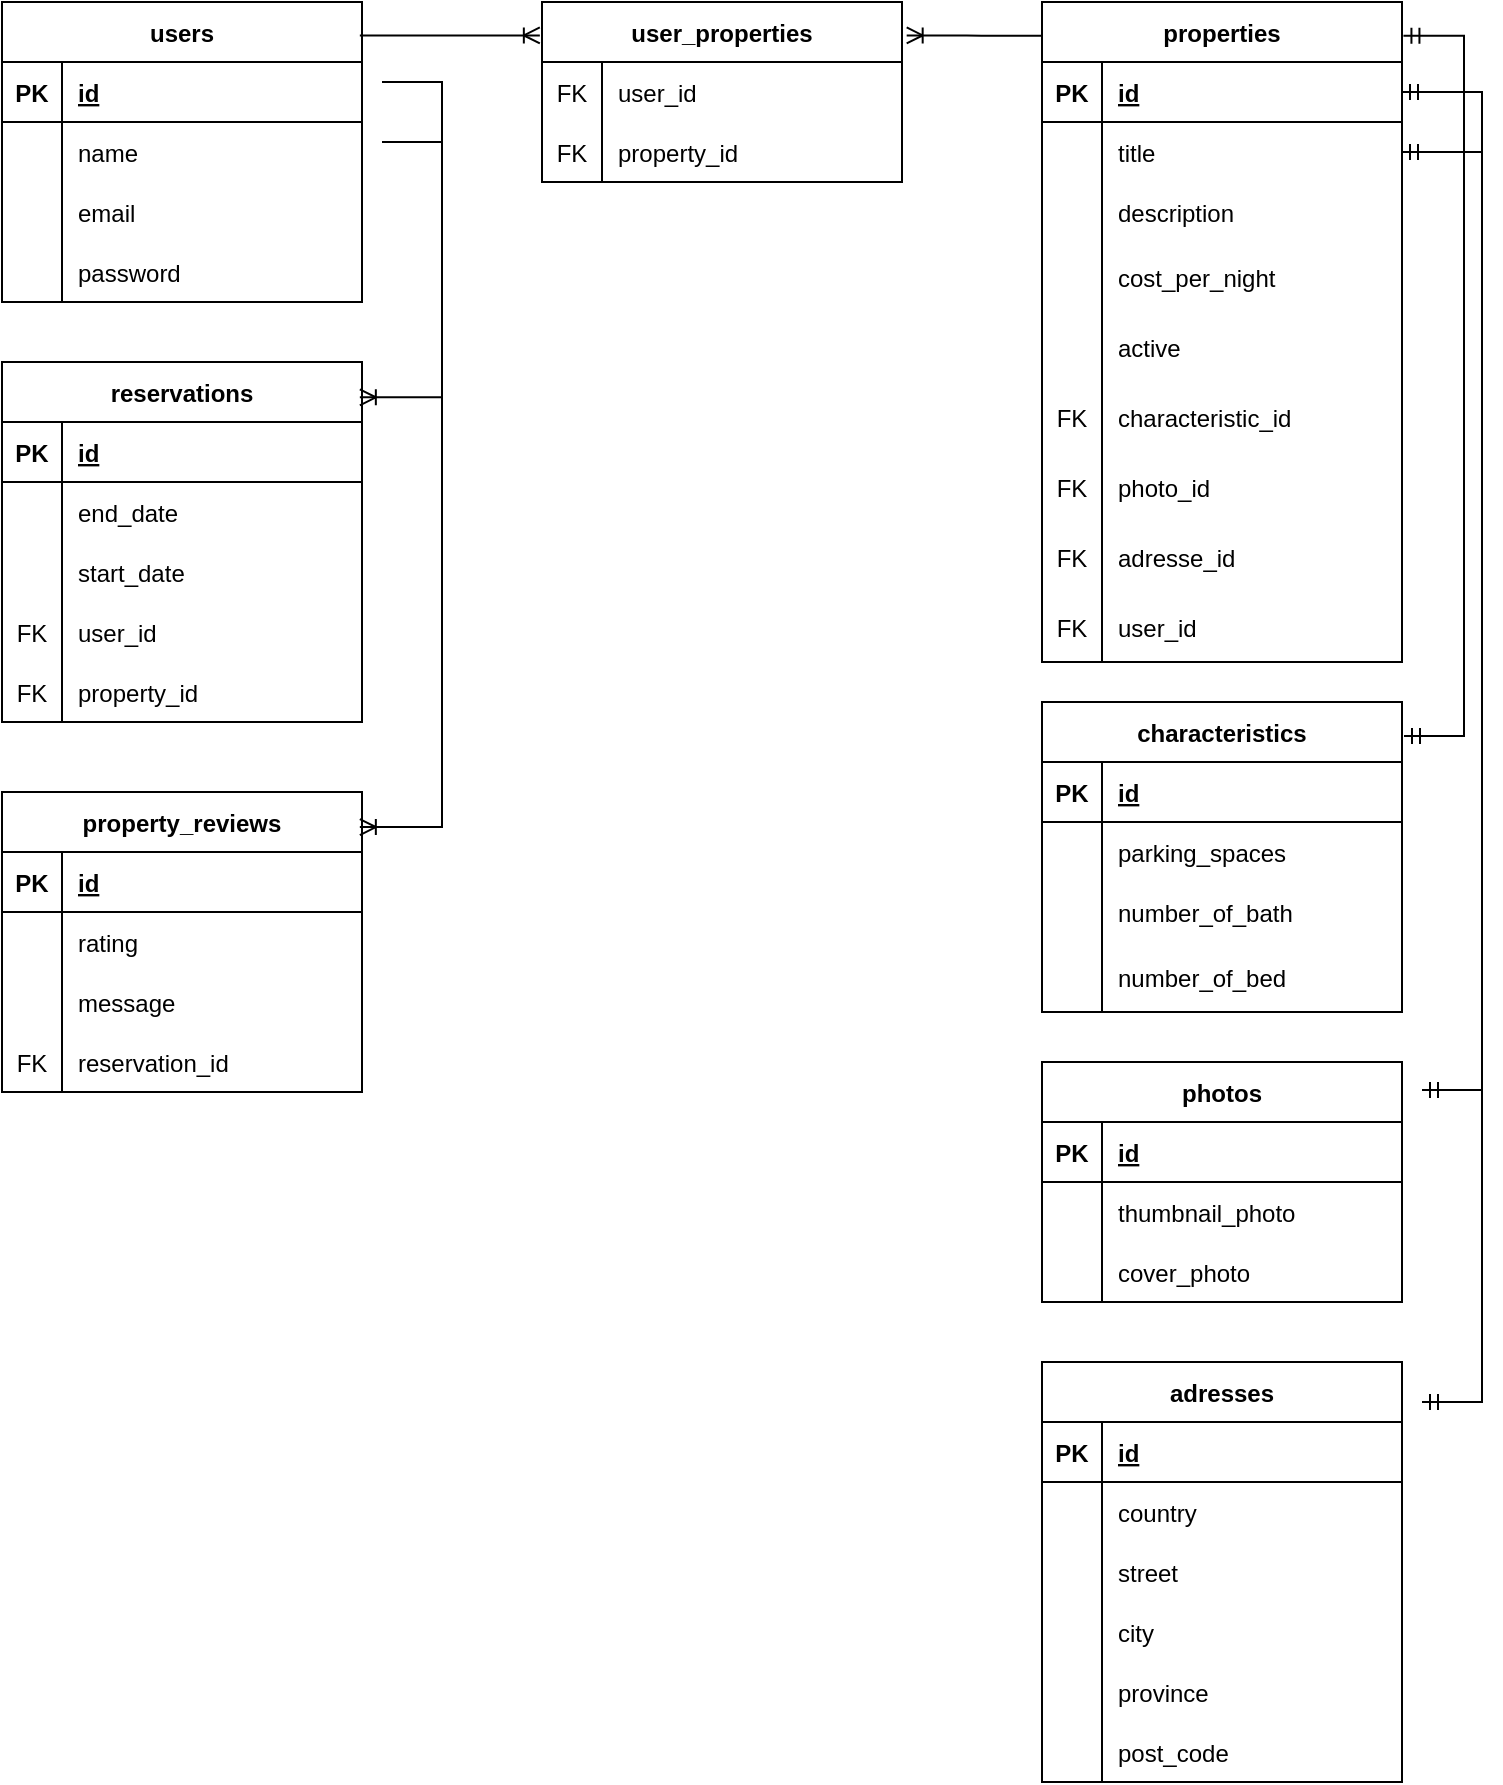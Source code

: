<mxfile version="20.8.5" type="github"><diagram id="4ABQJ-CFxJzCdlOVloLK" name="Page-1"><mxGraphModel dx="1035" dy="592" grid="1" gridSize="10" guides="1" tooltips="1" connect="1" arrows="1" fold="1" page="1" pageScale="1" pageWidth="827" pageHeight="1169" math="0" shadow="0"><root><mxCell id="0"/><mxCell id="1" parent="0"/><mxCell id="oXt24J-OMLeFuwItYPo5-18" value="users" style="shape=table;startSize=30;container=1;collapsible=1;childLayout=tableLayout;fixedRows=1;rowLines=0;fontStyle=1;align=center;resizeLast=1;" parent="1" vertex="1"><mxGeometry x="40" y="40" width="180" height="150" as="geometry"/></mxCell><mxCell id="oXt24J-OMLeFuwItYPo5-19" value="" style="shape=tableRow;horizontal=0;startSize=0;swimlaneHead=0;swimlaneBody=0;fillColor=none;collapsible=0;dropTarget=0;points=[[0,0.5],[1,0.5]];portConstraint=eastwest;top=0;left=0;right=0;bottom=1;" parent="oXt24J-OMLeFuwItYPo5-18" vertex="1"><mxGeometry y="30" width="180" height="30" as="geometry"/></mxCell><mxCell id="oXt24J-OMLeFuwItYPo5-20" value="PK" style="shape=partialRectangle;connectable=0;fillColor=none;top=0;left=0;bottom=0;right=0;fontStyle=1;overflow=hidden;" parent="oXt24J-OMLeFuwItYPo5-19" vertex="1"><mxGeometry width="30" height="30" as="geometry"><mxRectangle width="30" height="30" as="alternateBounds"/></mxGeometry></mxCell><mxCell id="oXt24J-OMLeFuwItYPo5-21" value="id" style="shape=partialRectangle;connectable=0;fillColor=none;top=0;left=0;bottom=0;right=0;align=left;spacingLeft=6;fontStyle=5;overflow=hidden;" parent="oXt24J-OMLeFuwItYPo5-19" vertex="1"><mxGeometry x="30" width="150" height="30" as="geometry"><mxRectangle width="150" height="30" as="alternateBounds"/></mxGeometry></mxCell><mxCell id="oXt24J-OMLeFuwItYPo5-22" value="" style="shape=tableRow;horizontal=0;startSize=0;swimlaneHead=0;swimlaneBody=0;fillColor=none;collapsible=0;dropTarget=0;points=[[0,0.5],[1,0.5]];portConstraint=eastwest;top=0;left=0;right=0;bottom=0;" parent="oXt24J-OMLeFuwItYPo5-18" vertex="1"><mxGeometry y="60" width="180" height="30" as="geometry"/></mxCell><mxCell id="oXt24J-OMLeFuwItYPo5-23" value="" style="shape=partialRectangle;connectable=0;fillColor=none;top=0;left=0;bottom=0;right=0;editable=1;overflow=hidden;" parent="oXt24J-OMLeFuwItYPo5-22" vertex="1"><mxGeometry width="30" height="30" as="geometry"><mxRectangle width="30" height="30" as="alternateBounds"/></mxGeometry></mxCell><mxCell id="oXt24J-OMLeFuwItYPo5-24" value="name" style="shape=partialRectangle;connectable=0;fillColor=none;top=0;left=0;bottom=0;right=0;align=left;spacingLeft=6;overflow=hidden;" parent="oXt24J-OMLeFuwItYPo5-22" vertex="1"><mxGeometry x="30" width="150" height="30" as="geometry"><mxRectangle width="150" height="30" as="alternateBounds"/></mxGeometry></mxCell><mxCell id="oXt24J-OMLeFuwItYPo5-25" value="" style="shape=tableRow;horizontal=0;startSize=0;swimlaneHead=0;swimlaneBody=0;fillColor=none;collapsible=0;dropTarget=0;points=[[0,0.5],[1,0.5]];portConstraint=eastwest;top=0;left=0;right=0;bottom=0;" parent="oXt24J-OMLeFuwItYPo5-18" vertex="1"><mxGeometry y="90" width="180" height="30" as="geometry"/></mxCell><mxCell id="oXt24J-OMLeFuwItYPo5-26" value="" style="shape=partialRectangle;connectable=0;fillColor=none;top=0;left=0;bottom=0;right=0;editable=1;overflow=hidden;" parent="oXt24J-OMLeFuwItYPo5-25" vertex="1"><mxGeometry width="30" height="30" as="geometry"><mxRectangle width="30" height="30" as="alternateBounds"/></mxGeometry></mxCell><mxCell id="oXt24J-OMLeFuwItYPo5-27" value="email" style="shape=partialRectangle;connectable=0;fillColor=none;top=0;left=0;bottom=0;right=0;align=left;spacingLeft=6;overflow=hidden;" parent="oXt24J-OMLeFuwItYPo5-25" vertex="1"><mxGeometry x="30" width="150" height="30" as="geometry"><mxRectangle width="150" height="30" as="alternateBounds"/></mxGeometry></mxCell><mxCell id="oXt24J-OMLeFuwItYPo5-28" value="" style="shape=tableRow;horizontal=0;startSize=0;swimlaneHead=0;swimlaneBody=0;fillColor=none;collapsible=0;dropTarget=0;points=[[0,0.5],[1,0.5]];portConstraint=eastwest;top=0;left=0;right=0;bottom=0;" parent="oXt24J-OMLeFuwItYPo5-18" vertex="1"><mxGeometry y="120" width="180" height="30" as="geometry"/></mxCell><mxCell id="oXt24J-OMLeFuwItYPo5-29" value="" style="shape=partialRectangle;connectable=0;fillColor=none;top=0;left=0;bottom=0;right=0;editable=1;overflow=hidden;" parent="oXt24J-OMLeFuwItYPo5-28" vertex="1"><mxGeometry width="30" height="30" as="geometry"><mxRectangle width="30" height="30" as="alternateBounds"/></mxGeometry></mxCell><mxCell id="oXt24J-OMLeFuwItYPo5-30" value="password" style="shape=partialRectangle;connectable=0;fillColor=none;top=0;left=0;bottom=0;right=0;align=left;spacingLeft=6;overflow=hidden;" parent="oXt24J-OMLeFuwItYPo5-28" vertex="1"><mxGeometry x="30" width="150" height="30" as="geometry"><mxRectangle width="150" height="30" as="alternateBounds"/></mxGeometry></mxCell><mxCell id="oXt24J-OMLeFuwItYPo5-44" value="properties" style="shape=table;startSize=30;container=1;collapsible=1;childLayout=tableLayout;fixedRows=1;rowLines=0;fontStyle=1;align=center;resizeLast=1;" parent="1" vertex="1"><mxGeometry x="560" y="40" width="180" height="330" as="geometry"><mxRectangle x="40" y="215" width="100" height="30" as="alternateBounds"/></mxGeometry></mxCell><mxCell id="oXt24J-OMLeFuwItYPo5-45" value="" style="shape=tableRow;horizontal=0;startSize=0;swimlaneHead=0;swimlaneBody=0;fillColor=none;collapsible=0;dropTarget=0;points=[[0,0.5],[1,0.5]];portConstraint=eastwest;top=0;left=0;right=0;bottom=1;" parent="oXt24J-OMLeFuwItYPo5-44" vertex="1"><mxGeometry y="30" width="180" height="30" as="geometry"/></mxCell><mxCell id="oXt24J-OMLeFuwItYPo5-46" value="PK" style="shape=partialRectangle;connectable=0;fillColor=none;top=0;left=0;bottom=0;right=0;fontStyle=1;overflow=hidden;" parent="oXt24J-OMLeFuwItYPo5-45" vertex="1"><mxGeometry width="30" height="30" as="geometry"><mxRectangle width="30" height="30" as="alternateBounds"/></mxGeometry></mxCell><mxCell id="oXt24J-OMLeFuwItYPo5-47" value="id" style="shape=partialRectangle;connectable=0;fillColor=none;top=0;left=0;bottom=0;right=0;align=left;spacingLeft=6;fontStyle=5;overflow=hidden;" parent="oXt24J-OMLeFuwItYPo5-45" vertex="1"><mxGeometry x="30" width="150" height="30" as="geometry"><mxRectangle width="150" height="30" as="alternateBounds"/></mxGeometry></mxCell><mxCell id="oXt24J-OMLeFuwItYPo5-48" value="" style="shape=tableRow;horizontal=0;startSize=0;swimlaneHead=0;swimlaneBody=0;fillColor=none;collapsible=0;dropTarget=0;points=[[0,0.5],[1,0.5]];portConstraint=eastwest;top=0;left=0;right=0;bottom=0;" parent="oXt24J-OMLeFuwItYPo5-44" vertex="1"><mxGeometry y="60" width="180" height="30" as="geometry"/></mxCell><mxCell id="oXt24J-OMLeFuwItYPo5-49" value="" style="shape=partialRectangle;connectable=0;fillColor=none;top=0;left=0;bottom=0;right=0;editable=1;overflow=hidden;" parent="oXt24J-OMLeFuwItYPo5-48" vertex="1"><mxGeometry width="30" height="30" as="geometry"><mxRectangle width="30" height="30" as="alternateBounds"/></mxGeometry></mxCell><mxCell id="oXt24J-OMLeFuwItYPo5-50" value="title" style="shape=partialRectangle;connectable=0;fillColor=none;top=0;left=0;bottom=0;right=0;align=left;spacingLeft=6;overflow=hidden;" parent="oXt24J-OMLeFuwItYPo5-48" vertex="1"><mxGeometry x="30" width="150" height="30" as="geometry"><mxRectangle width="150" height="30" as="alternateBounds"/></mxGeometry></mxCell><mxCell id="oXt24J-OMLeFuwItYPo5-51" value="" style="shape=tableRow;horizontal=0;startSize=0;swimlaneHead=0;swimlaneBody=0;fillColor=none;collapsible=0;dropTarget=0;points=[[0,0.5],[1,0.5]];portConstraint=eastwest;top=0;left=0;right=0;bottom=0;" parent="oXt24J-OMLeFuwItYPo5-44" vertex="1"><mxGeometry y="90" width="180" height="30" as="geometry"/></mxCell><mxCell id="oXt24J-OMLeFuwItYPo5-52" value="" style="shape=partialRectangle;connectable=0;fillColor=none;top=0;left=0;bottom=0;right=0;editable=1;overflow=hidden;" parent="oXt24J-OMLeFuwItYPo5-51" vertex="1"><mxGeometry width="30" height="30" as="geometry"><mxRectangle width="30" height="30" as="alternateBounds"/></mxGeometry></mxCell><mxCell id="oXt24J-OMLeFuwItYPo5-53" value="description" style="shape=partialRectangle;connectable=0;fillColor=none;top=0;left=0;bottom=0;right=0;align=left;spacingLeft=6;overflow=hidden;" parent="oXt24J-OMLeFuwItYPo5-51" vertex="1"><mxGeometry x="30" width="150" height="30" as="geometry"><mxRectangle width="150" height="30" as="alternateBounds"/></mxGeometry></mxCell><mxCell id="oXt24J-OMLeFuwItYPo5-54" value="" style="shape=tableRow;horizontal=0;startSize=0;swimlaneHead=0;swimlaneBody=0;fillColor=none;collapsible=0;dropTarget=0;points=[[0,0.5],[1,0.5]];portConstraint=eastwest;top=0;left=0;right=0;bottom=0;" parent="oXt24J-OMLeFuwItYPo5-44" vertex="1"><mxGeometry y="120" width="180" height="35" as="geometry"/></mxCell><mxCell id="oXt24J-OMLeFuwItYPo5-55" value="" style="shape=partialRectangle;connectable=0;fillColor=none;top=0;left=0;bottom=0;right=0;editable=1;overflow=hidden;" parent="oXt24J-OMLeFuwItYPo5-54" vertex="1"><mxGeometry width="30" height="35" as="geometry"><mxRectangle width="30" height="35" as="alternateBounds"/></mxGeometry></mxCell><mxCell id="oXt24J-OMLeFuwItYPo5-56" value="cost_per_night" style="shape=partialRectangle;connectable=0;fillColor=none;top=0;left=0;bottom=0;right=0;align=left;spacingLeft=6;overflow=hidden;" parent="oXt24J-OMLeFuwItYPo5-54" vertex="1"><mxGeometry x="30" width="150" height="35" as="geometry"><mxRectangle width="150" height="35" as="alternateBounds"/></mxGeometry></mxCell><mxCell id="oXt24J-OMLeFuwItYPo5-182" style="shape=tableRow;horizontal=0;startSize=0;swimlaneHead=0;swimlaneBody=0;fillColor=none;collapsible=0;dropTarget=0;points=[[0,0.5],[1,0.5]];portConstraint=eastwest;top=0;left=0;right=0;bottom=0;" parent="oXt24J-OMLeFuwItYPo5-44" vertex="1"><mxGeometry y="155" width="180" height="35" as="geometry"/></mxCell><mxCell id="oXt24J-OMLeFuwItYPo5-183" style="shape=partialRectangle;connectable=0;fillColor=none;top=0;left=0;bottom=0;right=0;editable=1;overflow=hidden;" parent="oXt24J-OMLeFuwItYPo5-182" vertex="1"><mxGeometry width="30" height="35" as="geometry"><mxRectangle width="30" height="35" as="alternateBounds"/></mxGeometry></mxCell><mxCell id="oXt24J-OMLeFuwItYPo5-184" value="active" style="shape=partialRectangle;connectable=0;fillColor=none;top=0;left=0;bottom=0;right=0;align=left;spacingLeft=6;overflow=hidden;" parent="oXt24J-OMLeFuwItYPo5-182" vertex="1"><mxGeometry x="30" width="150" height="35" as="geometry"><mxRectangle width="150" height="35" as="alternateBounds"/></mxGeometry></mxCell><mxCell id="oXt24J-OMLeFuwItYPo5-179" style="shape=tableRow;horizontal=0;startSize=0;swimlaneHead=0;swimlaneBody=0;fillColor=none;collapsible=0;dropTarget=0;points=[[0,0.5],[1,0.5]];portConstraint=eastwest;top=0;left=0;right=0;bottom=0;" parent="oXt24J-OMLeFuwItYPo5-44" vertex="1"><mxGeometry y="190" width="180" height="35" as="geometry"/></mxCell><mxCell id="oXt24J-OMLeFuwItYPo5-180" value="FK" style="shape=partialRectangle;connectable=0;fillColor=none;top=0;left=0;bottom=0;right=0;editable=1;overflow=hidden;" parent="oXt24J-OMLeFuwItYPo5-179" vertex="1"><mxGeometry width="30" height="35" as="geometry"><mxRectangle width="30" height="35" as="alternateBounds"/></mxGeometry></mxCell><mxCell id="oXt24J-OMLeFuwItYPo5-181" value="characteristic_id" style="shape=partialRectangle;connectable=0;fillColor=none;top=0;left=0;bottom=0;right=0;align=left;spacingLeft=6;overflow=hidden;" parent="oXt24J-OMLeFuwItYPo5-179" vertex="1"><mxGeometry x="30" width="150" height="35" as="geometry"><mxRectangle width="150" height="35" as="alternateBounds"/></mxGeometry></mxCell><mxCell id="oXt24J-OMLeFuwItYPo5-176" style="shape=tableRow;horizontal=0;startSize=0;swimlaneHead=0;swimlaneBody=0;fillColor=none;collapsible=0;dropTarget=0;points=[[0,0.5],[1,0.5]];portConstraint=eastwest;top=0;left=0;right=0;bottom=0;" parent="oXt24J-OMLeFuwItYPo5-44" vertex="1"><mxGeometry y="225" width="180" height="35" as="geometry"/></mxCell><mxCell id="oXt24J-OMLeFuwItYPo5-177" value="FK" style="shape=partialRectangle;connectable=0;fillColor=none;top=0;left=0;bottom=0;right=0;editable=1;overflow=hidden;" parent="oXt24J-OMLeFuwItYPo5-176" vertex="1"><mxGeometry width="30" height="35" as="geometry"><mxRectangle width="30" height="35" as="alternateBounds"/></mxGeometry></mxCell><mxCell id="oXt24J-OMLeFuwItYPo5-178" value="photo_id" style="shape=partialRectangle;connectable=0;fillColor=none;top=0;left=0;bottom=0;right=0;align=left;spacingLeft=6;overflow=hidden;" parent="oXt24J-OMLeFuwItYPo5-176" vertex="1"><mxGeometry x="30" width="150" height="35" as="geometry"><mxRectangle width="150" height="35" as="alternateBounds"/></mxGeometry></mxCell><mxCell id="oXt24J-OMLeFuwItYPo5-173" style="shape=tableRow;horizontal=0;startSize=0;swimlaneHead=0;swimlaneBody=0;fillColor=none;collapsible=0;dropTarget=0;points=[[0,0.5],[1,0.5]];portConstraint=eastwest;top=0;left=0;right=0;bottom=0;" parent="oXt24J-OMLeFuwItYPo5-44" vertex="1"><mxGeometry y="260" width="180" height="35" as="geometry"/></mxCell><mxCell id="oXt24J-OMLeFuwItYPo5-174" value="FK" style="shape=partialRectangle;connectable=0;fillColor=none;top=0;left=0;bottom=0;right=0;editable=1;overflow=hidden;" parent="oXt24J-OMLeFuwItYPo5-173" vertex="1"><mxGeometry width="30" height="35" as="geometry"><mxRectangle width="30" height="35" as="alternateBounds"/></mxGeometry></mxCell><mxCell id="oXt24J-OMLeFuwItYPo5-175" value="adresse_id" style="shape=partialRectangle;connectable=0;fillColor=none;top=0;left=0;bottom=0;right=0;align=left;spacingLeft=6;overflow=hidden;" parent="oXt24J-OMLeFuwItYPo5-173" vertex="1"><mxGeometry x="30" width="150" height="35" as="geometry"><mxRectangle width="150" height="35" as="alternateBounds"/></mxGeometry></mxCell><mxCell id="oXt24J-OMLeFuwItYPo5-170" style="shape=tableRow;horizontal=0;startSize=0;swimlaneHead=0;swimlaneBody=0;fillColor=none;collapsible=0;dropTarget=0;points=[[0,0.5],[1,0.5]];portConstraint=eastwest;top=0;left=0;right=0;bottom=0;" parent="oXt24J-OMLeFuwItYPo5-44" vertex="1"><mxGeometry y="295" width="180" height="35" as="geometry"/></mxCell><mxCell id="oXt24J-OMLeFuwItYPo5-171" value="FK" style="shape=partialRectangle;connectable=0;fillColor=none;top=0;left=0;bottom=0;right=0;editable=1;overflow=hidden;" parent="oXt24J-OMLeFuwItYPo5-170" vertex="1"><mxGeometry width="30" height="35" as="geometry"><mxRectangle width="30" height="35" as="alternateBounds"/></mxGeometry></mxCell><mxCell id="oXt24J-OMLeFuwItYPo5-172" value="user_id" style="shape=partialRectangle;connectable=0;fillColor=none;top=0;left=0;bottom=0;right=0;align=left;spacingLeft=6;overflow=hidden;" parent="oXt24J-OMLeFuwItYPo5-170" vertex="1"><mxGeometry x="30" width="150" height="35" as="geometry"><mxRectangle width="150" height="35" as="alternateBounds"/></mxGeometry></mxCell><mxCell id="oXt24J-OMLeFuwItYPo5-57" value="property_reviews" style="shape=table;startSize=30;container=1;collapsible=1;childLayout=tableLayout;fixedRows=1;rowLines=0;fontStyle=1;align=center;resizeLast=1;" parent="1" vertex="1"><mxGeometry x="40" y="435" width="180" height="150" as="geometry"/></mxCell><mxCell id="oXt24J-OMLeFuwItYPo5-58" value="" style="shape=tableRow;horizontal=0;startSize=0;swimlaneHead=0;swimlaneBody=0;fillColor=none;collapsible=0;dropTarget=0;points=[[0,0.5],[1,0.5]];portConstraint=eastwest;top=0;left=0;right=0;bottom=1;" parent="oXt24J-OMLeFuwItYPo5-57" vertex="1"><mxGeometry y="30" width="180" height="30" as="geometry"/></mxCell><mxCell id="oXt24J-OMLeFuwItYPo5-59" value="PK" style="shape=partialRectangle;connectable=0;fillColor=none;top=0;left=0;bottom=0;right=0;fontStyle=1;overflow=hidden;" parent="oXt24J-OMLeFuwItYPo5-58" vertex="1"><mxGeometry width="30" height="30" as="geometry"><mxRectangle width="30" height="30" as="alternateBounds"/></mxGeometry></mxCell><mxCell id="oXt24J-OMLeFuwItYPo5-60" value="id" style="shape=partialRectangle;connectable=0;fillColor=none;top=0;left=0;bottom=0;right=0;align=left;spacingLeft=6;fontStyle=5;overflow=hidden;" parent="oXt24J-OMLeFuwItYPo5-58" vertex="1"><mxGeometry x="30" width="150" height="30" as="geometry"><mxRectangle width="150" height="30" as="alternateBounds"/></mxGeometry></mxCell><mxCell id="oXt24J-OMLeFuwItYPo5-64" value="" style="shape=tableRow;horizontal=0;startSize=0;swimlaneHead=0;swimlaneBody=0;fillColor=none;collapsible=0;dropTarget=0;points=[[0,0.5],[1,0.5]];portConstraint=eastwest;top=0;left=0;right=0;bottom=0;" parent="oXt24J-OMLeFuwItYPo5-57" vertex="1"><mxGeometry y="60" width="180" height="30" as="geometry"/></mxCell><mxCell id="oXt24J-OMLeFuwItYPo5-65" value="" style="shape=partialRectangle;connectable=0;fillColor=none;top=0;left=0;bottom=0;right=0;editable=1;overflow=hidden;" parent="oXt24J-OMLeFuwItYPo5-64" vertex="1"><mxGeometry width="30" height="30" as="geometry"><mxRectangle width="30" height="30" as="alternateBounds"/></mxGeometry></mxCell><mxCell id="oXt24J-OMLeFuwItYPo5-66" value="rating" style="shape=partialRectangle;connectable=0;fillColor=none;top=0;left=0;bottom=0;right=0;align=left;spacingLeft=6;overflow=hidden;" parent="oXt24J-OMLeFuwItYPo5-64" vertex="1"><mxGeometry x="30" width="150" height="30" as="geometry"><mxRectangle width="150" height="30" as="alternateBounds"/></mxGeometry></mxCell><mxCell id="oXt24J-OMLeFuwItYPo5-61" value="" style="shape=tableRow;horizontal=0;startSize=0;swimlaneHead=0;swimlaneBody=0;fillColor=none;collapsible=0;dropTarget=0;points=[[0,0.5],[1,0.5]];portConstraint=eastwest;top=0;left=0;right=0;bottom=0;" parent="oXt24J-OMLeFuwItYPo5-57" vertex="1"><mxGeometry y="90" width="180" height="30" as="geometry"/></mxCell><mxCell id="oXt24J-OMLeFuwItYPo5-62" value="" style="shape=partialRectangle;connectable=0;fillColor=none;top=0;left=0;bottom=0;right=0;editable=1;overflow=hidden;" parent="oXt24J-OMLeFuwItYPo5-61" vertex="1"><mxGeometry width="30" height="30" as="geometry"><mxRectangle width="30" height="30" as="alternateBounds"/></mxGeometry></mxCell><mxCell id="oXt24J-OMLeFuwItYPo5-63" value="message" style="shape=partialRectangle;connectable=0;fillColor=none;top=0;left=0;bottom=0;right=0;align=left;spacingLeft=6;overflow=hidden;" parent="oXt24J-OMLeFuwItYPo5-61" vertex="1"><mxGeometry x="30" width="150" height="30" as="geometry"><mxRectangle width="150" height="30" as="alternateBounds"/></mxGeometry></mxCell><mxCell id="oXt24J-OMLeFuwItYPo5-167" style="shape=tableRow;horizontal=0;startSize=0;swimlaneHead=0;swimlaneBody=0;fillColor=none;collapsible=0;dropTarget=0;points=[[0,0.5],[1,0.5]];portConstraint=eastwest;top=0;left=0;right=0;bottom=0;" parent="oXt24J-OMLeFuwItYPo5-57" vertex="1"><mxGeometry y="120" width="180" height="30" as="geometry"/></mxCell><mxCell id="oXt24J-OMLeFuwItYPo5-168" value="FK" style="shape=partialRectangle;connectable=0;fillColor=none;top=0;left=0;bottom=0;right=0;editable=1;overflow=hidden;" parent="oXt24J-OMLeFuwItYPo5-167" vertex="1"><mxGeometry width="30" height="30" as="geometry"><mxRectangle width="30" height="30" as="alternateBounds"/></mxGeometry></mxCell><mxCell id="oXt24J-OMLeFuwItYPo5-169" value="reservation_id" style="shape=partialRectangle;connectable=0;fillColor=none;top=0;left=0;bottom=0;right=0;align=left;spacingLeft=6;overflow=hidden;" parent="oXt24J-OMLeFuwItYPo5-167" vertex="1"><mxGeometry x="30" width="150" height="30" as="geometry"><mxRectangle width="150" height="30" as="alternateBounds"/></mxGeometry></mxCell><mxCell id="oXt24J-OMLeFuwItYPo5-70" value="reservations" style="shape=table;startSize=30;container=1;collapsible=1;childLayout=tableLayout;fixedRows=1;rowLines=0;fontStyle=1;align=center;resizeLast=1;" parent="1" vertex="1"><mxGeometry x="40" y="220" width="180" height="180" as="geometry"/></mxCell><mxCell id="oXt24J-OMLeFuwItYPo5-71" value="" style="shape=tableRow;horizontal=0;startSize=0;swimlaneHead=0;swimlaneBody=0;fillColor=none;collapsible=0;dropTarget=0;points=[[0,0.5],[1,0.5]];portConstraint=eastwest;top=0;left=0;right=0;bottom=1;" parent="oXt24J-OMLeFuwItYPo5-70" vertex="1"><mxGeometry y="30" width="180" height="30" as="geometry"/></mxCell><mxCell id="oXt24J-OMLeFuwItYPo5-72" value="PK" style="shape=partialRectangle;connectable=0;fillColor=none;top=0;left=0;bottom=0;right=0;fontStyle=1;overflow=hidden;" parent="oXt24J-OMLeFuwItYPo5-71" vertex="1"><mxGeometry width="30" height="30" as="geometry"><mxRectangle width="30" height="30" as="alternateBounds"/></mxGeometry></mxCell><mxCell id="oXt24J-OMLeFuwItYPo5-73" value="id" style="shape=partialRectangle;connectable=0;fillColor=none;top=0;left=0;bottom=0;right=0;align=left;spacingLeft=6;fontStyle=5;overflow=hidden;" parent="oXt24J-OMLeFuwItYPo5-71" vertex="1"><mxGeometry x="30" width="150" height="30" as="geometry"><mxRectangle width="150" height="30" as="alternateBounds"/></mxGeometry></mxCell><mxCell id="oXt24J-OMLeFuwItYPo5-77" value="" style="shape=tableRow;horizontal=0;startSize=0;swimlaneHead=0;swimlaneBody=0;fillColor=none;collapsible=0;dropTarget=0;points=[[0,0.5],[1,0.5]];portConstraint=eastwest;top=0;left=0;right=0;bottom=0;" parent="oXt24J-OMLeFuwItYPo5-70" vertex="1"><mxGeometry y="60" width="180" height="30" as="geometry"/></mxCell><mxCell id="oXt24J-OMLeFuwItYPo5-78" value="" style="shape=partialRectangle;connectable=0;fillColor=none;top=0;left=0;bottom=0;right=0;editable=1;overflow=hidden;" parent="oXt24J-OMLeFuwItYPo5-77" vertex="1"><mxGeometry width="30" height="30" as="geometry"><mxRectangle width="30" height="30" as="alternateBounds"/></mxGeometry></mxCell><mxCell id="oXt24J-OMLeFuwItYPo5-79" value="end_date" style="shape=partialRectangle;connectable=0;fillColor=none;top=0;left=0;bottom=0;right=0;align=left;spacingLeft=6;overflow=hidden;" parent="oXt24J-OMLeFuwItYPo5-77" vertex="1"><mxGeometry x="30" width="150" height="30" as="geometry"><mxRectangle width="150" height="30" as="alternateBounds"/></mxGeometry></mxCell><mxCell id="oXt24J-OMLeFuwItYPo5-80" value="" style="shape=tableRow;horizontal=0;startSize=0;swimlaneHead=0;swimlaneBody=0;fillColor=none;collapsible=0;dropTarget=0;points=[[0,0.5],[1,0.5]];portConstraint=eastwest;top=0;left=0;right=0;bottom=0;" parent="oXt24J-OMLeFuwItYPo5-70" vertex="1"><mxGeometry y="90" width="180" height="30" as="geometry"/></mxCell><mxCell id="oXt24J-OMLeFuwItYPo5-81" value="" style="shape=partialRectangle;connectable=0;fillColor=none;top=0;left=0;bottom=0;right=0;editable=1;overflow=hidden;" parent="oXt24J-OMLeFuwItYPo5-80" vertex="1"><mxGeometry width="30" height="30" as="geometry"><mxRectangle width="30" height="30" as="alternateBounds"/></mxGeometry></mxCell><mxCell id="oXt24J-OMLeFuwItYPo5-82" value="start_date " style="shape=partialRectangle;connectable=0;fillColor=none;top=0;left=0;bottom=0;right=0;align=left;spacingLeft=6;overflow=hidden;" parent="oXt24J-OMLeFuwItYPo5-80" vertex="1"><mxGeometry x="30" width="150" height="30" as="geometry"><mxRectangle width="150" height="30" as="alternateBounds"/></mxGeometry></mxCell><mxCell id="oXt24J-OMLeFuwItYPo5-74" value="" style="shape=tableRow;horizontal=0;startSize=0;swimlaneHead=0;swimlaneBody=0;fillColor=none;collapsible=0;dropTarget=0;points=[[0,0.5],[1,0.5]];portConstraint=eastwest;top=0;left=0;right=0;bottom=0;" parent="oXt24J-OMLeFuwItYPo5-70" vertex="1"><mxGeometry y="120" width="180" height="30" as="geometry"/></mxCell><mxCell id="oXt24J-OMLeFuwItYPo5-75" value="FK" style="shape=partialRectangle;connectable=0;fillColor=none;top=0;left=0;bottom=0;right=0;editable=1;overflow=hidden;" parent="oXt24J-OMLeFuwItYPo5-74" vertex="1"><mxGeometry width="30" height="30" as="geometry"><mxRectangle width="30" height="30" as="alternateBounds"/></mxGeometry></mxCell><mxCell id="oXt24J-OMLeFuwItYPo5-76" value="user_id" style="shape=partialRectangle;connectable=0;fillColor=none;top=0;left=0;bottom=0;right=0;align=left;spacingLeft=6;overflow=hidden;" parent="oXt24J-OMLeFuwItYPo5-74" vertex="1"><mxGeometry x="30" width="150" height="30" as="geometry"><mxRectangle width="150" height="30" as="alternateBounds"/></mxGeometry></mxCell><mxCell id="oXt24J-OMLeFuwItYPo5-164" style="shape=tableRow;horizontal=0;startSize=0;swimlaneHead=0;swimlaneBody=0;fillColor=none;collapsible=0;dropTarget=0;points=[[0,0.5],[1,0.5]];portConstraint=eastwest;top=0;left=0;right=0;bottom=0;" parent="oXt24J-OMLeFuwItYPo5-70" vertex="1"><mxGeometry y="150" width="180" height="30" as="geometry"/></mxCell><mxCell id="oXt24J-OMLeFuwItYPo5-165" value="FK" style="shape=partialRectangle;connectable=0;fillColor=none;top=0;left=0;bottom=0;right=0;editable=1;overflow=hidden;" parent="oXt24J-OMLeFuwItYPo5-164" vertex="1"><mxGeometry width="30" height="30" as="geometry"><mxRectangle width="30" height="30" as="alternateBounds"/></mxGeometry></mxCell><mxCell id="oXt24J-OMLeFuwItYPo5-166" value="property_id" style="shape=partialRectangle;connectable=0;fillColor=none;top=0;left=0;bottom=0;right=0;align=left;spacingLeft=6;overflow=hidden;" parent="oXt24J-OMLeFuwItYPo5-164" vertex="1"><mxGeometry x="30" width="150" height="30" as="geometry"><mxRectangle width="150" height="30" as="alternateBounds"/></mxGeometry></mxCell><mxCell id="oXt24J-OMLeFuwItYPo5-84" value="" style="shape=tableRow;horizontal=0;startSize=0;swimlaneHead=0;swimlaneBody=0;fillColor=none;collapsible=0;dropTarget=0;points=[[0,0.5],[1,0.5]];portConstraint=eastwest;top=0;left=0;right=0;bottom=0;" parent="1" vertex="1"><mxGeometry x="50" y="430" width="180" height="35" as="geometry"/></mxCell><mxCell id="oXt24J-OMLeFuwItYPo5-92" value="" style="shape=partialRectangle;connectable=0;fillColor=none;top=0;left=0;bottom=0;right=0;editable=1;overflow=hidden;" parent="1" vertex="1"><mxGeometry x="40" y="365" width="30" height="35" as="geometry"><mxRectangle width="30" height="35" as="alternateBounds"/></mxGeometry></mxCell><mxCell id="oXt24J-OMLeFuwItYPo5-107" value="characteristics" style="shape=table;startSize=30;container=1;collapsible=1;childLayout=tableLayout;fixedRows=1;rowLines=0;fontStyle=1;align=center;resizeLast=1;" parent="1" vertex="1"><mxGeometry x="560" y="390" width="180" height="155" as="geometry"><mxRectangle x="40" y="215" width="100" height="30" as="alternateBounds"/></mxGeometry></mxCell><mxCell id="oXt24J-OMLeFuwItYPo5-108" value="" style="shape=tableRow;horizontal=0;startSize=0;swimlaneHead=0;swimlaneBody=0;fillColor=none;collapsible=0;dropTarget=0;points=[[0,0.5],[1,0.5]];portConstraint=eastwest;top=0;left=0;right=0;bottom=1;" parent="oXt24J-OMLeFuwItYPo5-107" vertex="1"><mxGeometry y="30" width="180" height="30" as="geometry"/></mxCell><mxCell id="oXt24J-OMLeFuwItYPo5-109" value="PK" style="shape=partialRectangle;connectable=0;fillColor=none;top=0;left=0;bottom=0;right=0;fontStyle=1;overflow=hidden;" parent="oXt24J-OMLeFuwItYPo5-108" vertex="1"><mxGeometry width="30" height="30" as="geometry"><mxRectangle width="30" height="30" as="alternateBounds"/></mxGeometry></mxCell><mxCell id="oXt24J-OMLeFuwItYPo5-110" value="id" style="shape=partialRectangle;connectable=0;fillColor=none;top=0;left=0;bottom=0;right=0;align=left;spacingLeft=6;fontStyle=5;overflow=hidden;" parent="oXt24J-OMLeFuwItYPo5-108" vertex="1"><mxGeometry x="30" width="150" height="30" as="geometry"><mxRectangle width="150" height="30" as="alternateBounds"/></mxGeometry></mxCell><mxCell id="oXt24J-OMLeFuwItYPo5-111" value="" style="shape=tableRow;horizontal=0;startSize=0;swimlaneHead=0;swimlaneBody=0;fillColor=none;collapsible=0;dropTarget=0;points=[[0,0.5],[1,0.5]];portConstraint=eastwest;top=0;left=0;right=0;bottom=0;" parent="oXt24J-OMLeFuwItYPo5-107" vertex="1"><mxGeometry y="60" width="180" height="30" as="geometry"/></mxCell><mxCell id="oXt24J-OMLeFuwItYPo5-112" value="" style="shape=partialRectangle;connectable=0;fillColor=none;top=0;left=0;bottom=0;right=0;editable=1;overflow=hidden;" parent="oXt24J-OMLeFuwItYPo5-111" vertex="1"><mxGeometry width="30" height="30" as="geometry"><mxRectangle width="30" height="30" as="alternateBounds"/></mxGeometry></mxCell><mxCell id="oXt24J-OMLeFuwItYPo5-113" value="parking_spaces" style="shape=partialRectangle;connectable=0;fillColor=none;top=0;left=0;bottom=0;right=0;align=left;spacingLeft=6;overflow=hidden;" parent="oXt24J-OMLeFuwItYPo5-111" vertex="1"><mxGeometry x="30" width="150" height="30" as="geometry"><mxRectangle width="150" height="30" as="alternateBounds"/></mxGeometry></mxCell><mxCell id="oXt24J-OMLeFuwItYPo5-114" value="" style="shape=tableRow;horizontal=0;startSize=0;swimlaneHead=0;swimlaneBody=0;fillColor=none;collapsible=0;dropTarget=0;points=[[0,0.5],[1,0.5]];portConstraint=eastwest;top=0;left=0;right=0;bottom=0;" parent="oXt24J-OMLeFuwItYPo5-107" vertex="1"><mxGeometry y="90" width="180" height="30" as="geometry"/></mxCell><mxCell id="oXt24J-OMLeFuwItYPo5-115" value="" style="shape=partialRectangle;connectable=0;fillColor=none;top=0;left=0;bottom=0;right=0;editable=1;overflow=hidden;" parent="oXt24J-OMLeFuwItYPo5-114" vertex="1"><mxGeometry width="30" height="30" as="geometry"><mxRectangle width="30" height="30" as="alternateBounds"/></mxGeometry></mxCell><mxCell id="oXt24J-OMLeFuwItYPo5-116" value="number_of_bath" style="shape=partialRectangle;connectable=0;fillColor=none;top=0;left=0;bottom=0;right=0;align=left;spacingLeft=6;overflow=hidden;" parent="oXt24J-OMLeFuwItYPo5-114" vertex="1"><mxGeometry x="30" width="150" height="30" as="geometry"><mxRectangle width="150" height="30" as="alternateBounds"/></mxGeometry></mxCell><mxCell id="oXt24J-OMLeFuwItYPo5-117" value="" style="shape=tableRow;horizontal=0;startSize=0;swimlaneHead=0;swimlaneBody=0;fillColor=none;collapsible=0;dropTarget=0;points=[[0,0.5],[1,0.5]];portConstraint=eastwest;top=0;left=0;right=0;bottom=0;" parent="oXt24J-OMLeFuwItYPo5-107" vertex="1"><mxGeometry y="120" width="180" height="35" as="geometry"/></mxCell><mxCell id="oXt24J-OMLeFuwItYPo5-118" value="" style="shape=partialRectangle;connectable=0;fillColor=none;top=0;left=0;bottom=0;right=0;editable=1;overflow=hidden;" parent="oXt24J-OMLeFuwItYPo5-117" vertex="1"><mxGeometry width="30" height="35" as="geometry"><mxRectangle width="30" height="35" as="alternateBounds"/></mxGeometry></mxCell><mxCell id="oXt24J-OMLeFuwItYPo5-119" value="number_of_bed" style="shape=partialRectangle;connectable=0;fillColor=none;top=0;left=0;bottom=0;right=0;align=left;spacingLeft=6;overflow=hidden;" parent="oXt24J-OMLeFuwItYPo5-117" vertex="1"><mxGeometry x="30" width="150" height="35" as="geometry"><mxRectangle width="150" height="35" as="alternateBounds"/></mxGeometry></mxCell><mxCell id="oXt24J-OMLeFuwItYPo5-120" value="photos" style="shape=table;startSize=30;container=1;collapsible=1;childLayout=tableLayout;fixedRows=1;rowLines=0;fontStyle=1;align=center;resizeLast=1;" parent="1" vertex="1"><mxGeometry x="560" y="570" width="180" height="120" as="geometry"><mxRectangle x="40" y="215" width="100" height="30" as="alternateBounds"/></mxGeometry></mxCell><mxCell id="oXt24J-OMLeFuwItYPo5-121" value="" style="shape=tableRow;horizontal=0;startSize=0;swimlaneHead=0;swimlaneBody=0;fillColor=none;collapsible=0;dropTarget=0;points=[[0,0.5],[1,0.5]];portConstraint=eastwest;top=0;left=0;right=0;bottom=1;" parent="oXt24J-OMLeFuwItYPo5-120" vertex="1"><mxGeometry y="30" width="180" height="30" as="geometry"/></mxCell><mxCell id="oXt24J-OMLeFuwItYPo5-122" value="PK" style="shape=partialRectangle;connectable=0;fillColor=none;top=0;left=0;bottom=0;right=0;fontStyle=1;overflow=hidden;" parent="oXt24J-OMLeFuwItYPo5-121" vertex="1"><mxGeometry width="30" height="30" as="geometry"><mxRectangle width="30" height="30" as="alternateBounds"/></mxGeometry></mxCell><mxCell id="oXt24J-OMLeFuwItYPo5-123" value="id" style="shape=partialRectangle;connectable=0;fillColor=none;top=0;left=0;bottom=0;right=0;align=left;spacingLeft=6;fontStyle=5;overflow=hidden;" parent="oXt24J-OMLeFuwItYPo5-121" vertex="1"><mxGeometry x="30" width="150" height="30" as="geometry"><mxRectangle width="150" height="30" as="alternateBounds"/></mxGeometry></mxCell><mxCell id="oXt24J-OMLeFuwItYPo5-124" value="" style="shape=tableRow;horizontal=0;startSize=0;swimlaneHead=0;swimlaneBody=0;fillColor=none;collapsible=0;dropTarget=0;points=[[0,0.5],[1,0.5]];portConstraint=eastwest;top=0;left=0;right=0;bottom=0;" parent="oXt24J-OMLeFuwItYPo5-120" vertex="1"><mxGeometry y="60" width="180" height="30" as="geometry"/></mxCell><mxCell id="oXt24J-OMLeFuwItYPo5-125" value="" style="shape=partialRectangle;connectable=0;fillColor=none;top=0;left=0;bottom=0;right=0;editable=1;overflow=hidden;" parent="oXt24J-OMLeFuwItYPo5-124" vertex="1"><mxGeometry width="30" height="30" as="geometry"><mxRectangle width="30" height="30" as="alternateBounds"/></mxGeometry></mxCell><mxCell id="oXt24J-OMLeFuwItYPo5-126" value="thumbnail_photo" style="shape=partialRectangle;connectable=0;fillColor=none;top=0;left=0;bottom=0;right=0;align=left;spacingLeft=6;overflow=hidden;" parent="oXt24J-OMLeFuwItYPo5-124" vertex="1"><mxGeometry x="30" width="150" height="30" as="geometry"><mxRectangle width="150" height="30" as="alternateBounds"/></mxGeometry></mxCell><mxCell id="oXt24J-OMLeFuwItYPo5-127" value="" style="shape=tableRow;horizontal=0;startSize=0;swimlaneHead=0;swimlaneBody=0;fillColor=none;collapsible=0;dropTarget=0;points=[[0,0.5],[1,0.5]];portConstraint=eastwest;top=0;left=0;right=0;bottom=0;" parent="oXt24J-OMLeFuwItYPo5-120" vertex="1"><mxGeometry y="90" width="180" height="30" as="geometry"/></mxCell><mxCell id="oXt24J-OMLeFuwItYPo5-128" value="" style="shape=partialRectangle;connectable=0;fillColor=none;top=0;left=0;bottom=0;right=0;editable=1;overflow=hidden;" parent="oXt24J-OMLeFuwItYPo5-127" vertex="1"><mxGeometry width="30" height="30" as="geometry"><mxRectangle width="30" height="30" as="alternateBounds"/></mxGeometry></mxCell><mxCell id="oXt24J-OMLeFuwItYPo5-129" value="cover_photo" style="shape=partialRectangle;connectable=0;fillColor=none;top=0;left=0;bottom=0;right=0;align=left;spacingLeft=6;overflow=hidden;" parent="oXt24J-OMLeFuwItYPo5-127" vertex="1"><mxGeometry x="30" width="150" height="30" as="geometry"><mxRectangle width="150" height="30" as="alternateBounds"/></mxGeometry></mxCell><mxCell id="oXt24J-OMLeFuwItYPo5-136" value="adresses" style="shape=table;startSize=30;container=1;collapsible=1;childLayout=tableLayout;fixedRows=1;rowLines=0;fontStyle=1;align=center;resizeLast=1;" parent="1" vertex="1"><mxGeometry x="560" y="720" width="180" height="210" as="geometry"><mxRectangle x="40" y="215" width="100" height="30" as="alternateBounds"/></mxGeometry></mxCell><mxCell id="oXt24J-OMLeFuwItYPo5-137" value="" style="shape=tableRow;horizontal=0;startSize=0;swimlaneHead=0;swimlaneBody=0;fillColor=none;collapsible=0;dropTarget=0;points=[[0,0.5],[1,0.5]];portConstraint=eastwest;top=0;left=0;right=0;bottom=1;" parent="oXt24J-OMLeFuwItYPo5-136" vertex="1"><mxGeometry y="30" width="180" height="30" as="geometry"/></mxCell><mxCell id="oXt24J-OMLeFuwItYPo5-138" value="PK" style="shape=partialRectangle;connectable=0;fillColor=none;top=0;left=0;bottom=0;right=0;fontStyle=1;overflow=hidden;" parent="oXt24J-OMLeFuwItYPo5-137" vertex="1"><mxGeometry width="30" height="30" as="geometry"><mxRectangle width="30" height="30" as="alternateBounds"/></mxGeometry></mxCell><mxCell id="oXt24J-OMLeFuwItYPo5-139" value="id" style="shape=partialRectangle;connectable=0;fillColor=none;top=0;left=0;bottom=0;right=0;align=left;spacingLeft=6;fontStyle=5;overflow=hidden;" parent="oXt24J-OMLeFuwItYPo5-137" vertex="1"><mxGeometry x="30" width="150" height="30" as="geometry"><mxRectangle width="150" height="30" as="alternateBounds"/></mxGeometry></mxCell><mxCell id="oXt24J-OMLeFuwItYPo5-140" value="" style="shape=tableRow;horizontal=0;startSize=0;swimlaneHead=0;swimlaneBody=0;fillColor=none;collapsible=0;dropTarget=0;points=[[0,0.5],[1,0.5]];portConstraint=eastwest;top=0;left=0;right=0;bottom=0;" parent="oXt24J-OMLeFuwItYPo5-136" vertex="1"><mxGeometry y="60" width="180" height="30" as="geometry"/></mxCell><mxCell id="oXt24J-OMLeFuwItYPo5-141" value="" style="shape=partialRectangle;connectable=0;fillColor=none;top=0;left=0;bottom=0;right=0;editable=1;overflow=hidden;" parent="oXt24J-OMLeFuwItYPo5-140" vertex="1"><mxGeometry width="30" height="30" as="geometry"><mxRectangle width="30" height="30" as="alternateBounds"/></mxGeometry></mxCell><mxCell id="oXt24J-OMLeFuwItYPo5-142" value="country" style="shape=partialRectangle;connectable=0;fillColor=none;top=0;left=0;bottom=0;right=0;align=left;spacingLeft=6;overflow=hidden;" parent="oXt24J-OMLeFuwItYPo5-140" vertex="1"><mxGeometry x="30" width="150" height="30" as="geometry"><mxRectangle width="150" height="30" as="alternateBounds"/></mxGeometry></mxCell><mxCell id="oXt24J-OMLeFuwItYPo5-143" value="" style="shape=tableRow;horizontal=0;startSize=0;swimlaneHead=0;swimlaneBody=0;fillColor=none;collapsible=0;dropTarget=0;points=[[0,0.5],[1,0.5]];portConstraint=eastwest;top=0;left=0;right=0;bottom=0;" parent="oXt24J-OMLeFuwItYPo5-136" vertex="1"><mxGeometry y="90" width="180" height="30" as="geometry"/></mxCell><mxCell id="oXt24J-OMLeFuwItYPo5-144" value="" style="shape=partialRectangle;connectable=0;fillColor=none;top=0;left=0;bottom=0;right=0;editable=1;overflow=hidden;" parent="oXt24J-OMLeFuwItYPo5-143" vertex="1"><mxGeometry width="30" height="30" as="geometry"><mxRectangle width="30" height="30" as="alternateBounds"/></mxGeometry></mxCell><mxCell id="oXt24J-OMLeFuwItYPo5-145" value="street" style="shape=partialRectangle;connectable=0;fillColor=none;top=0;left=0;bottom=0;right=0;align=left;spacingLeft=6;overflow=hidden;" parent="oXt24J-OMLeFuwItYPo5-143" vertex="1"><mxGeometry x="30" width="150" height="30" as="geometry"><mxRectangle width="150" height="30" as="alternateBounds"/></mxGeometry></mxCell><mxCell id="oXt24J-OMLeFuwItYPo5-191" style="shape=tableRow;horizontal=0;startSize=0;swimlaneHead=0;swimlaneBody=0;fillColor=none;collapsible=0;dropTarget=0;points=[[0,0.5],[1,0.5]];portConstraint=eastwest;top=0;left=0;right=0;bottom=0;" parent="oXt24J-OMLeFuwItYPo5-136" vertex="1"><mxGeometry y="120" width="180" height="30" as="geometry"/></mxCell><mxCell id="oXt24J-OMLeFuwItYPo5-192" style="shape=partialRectangle;connectable=0;fillColor=none;top=0;left=0;bottom=0;right=0;editable=1;overflow=hidden;" parent="oXt24J-OMLeFuwItYPo5-191" vertex="1"><mxGeometry width="30" height="30" as="geometry"><mxRectangle width="30" height="30" as="alternateBounds"/></mxGeometry></mxCell><mxCell id="oXt24J-OMLeFuwItYPo5-193" value="city" style="shape=partialRectangle;connectable=0;fillColor=none;top=0;left=0;bottom=0;right=0;align=left;spacingLeft=6;overflow=hidden;" parent="oXt24J-OMLeFuwItYPo5-191" vertex="1"><mxGeometry x="30" width="150" height="30" as="geometry"><mxRectangle width="150" height="30" as="alternateBounds"/></mxGeometry></mxCell><mxCell id="oXt24J-OMLeFuwItYPo5-188" style="shape=tableRow;horizontal=0;startSize=0;swimlaneHead=0;swimlaneBody=0;fillColor=none;collapsible=0;dropTarget=0;points=[[0,0.5],[1,0.5]];portConstraint=eastwest;top=0;left=0;right=0;bottom=0;" parent="oXt24J-OMLeFuwItYPo5-136" vertex="1"><mxGeometry y="150" width="180" height="30" as="geometry"/></mxCell><mxCell id="oXt24J-OMLeFuwItYPo5-189" style="shape=partialRectangle;connectable=0;fillColor=none;top=0;left=0;bottom=0;right=0;editable=1;overflow=hidden;" parent="oXt24J-OMLeFuwItYPo5-188" vertex="1"><mxGeometry width="30" height="30" as="geometry"><mxRectangle width="30" height="30" as="alternateBounds"/></mxGeometry></mxCell><mxCell id="oXt24J-OMLeFuwItYPo5-190" value="province" style="shape=partialRectangle;connectable=0;fillColor=none;top=0;left=0;bottom=0;right=0;align=left;spacingLeft=6;overflow=hidden;" parent="oXt24J-OMLeFuwItYPo5-188" vertex="1"><mxGeometry x="30" width="150" height="30" as="geometry"><mxRectangle width="150" height="30" as="alternateBounds"/></mxGeometry></mxCell><mxCell id="oXt24J-OMLeFuwItYPo5-185" style="shape=tableRow;horizontal=0;startSize=0;swimlaneHead=0;swimlaneBody=0;fillColor=none;collapsible=0;dropTarget=0;points=[[0,0.5],[1,0.5]];portConstraint=eastwest;top=0;left=0;right=0;bottom=0;" parent="oXt24J-OMLeFuwItYPo5-136" vertex="1"><mxGeometry y="180" width="180" height="30" as="geometry"/></mxCell><mxCell id="oXt24J-OMLeFuwItYPo5-186" style="shape=partialRectangle;connectable=0;fillColor=none;top=0;left=0;bottom=0;right=0;editable=1;overflow=hidden;" parent="oXt24J-OMLeFuwItYPo5-185" vertex="1"><mxGeometry width="30" height="30" as="geometry"><mxRectangle width="30" height="30" as="alternateBounds"/></mxGeometry></mxCell><mxCell id="oXt24J-OMLeFuwItYPo5-187" value="post_code" style="shape=partialRectangle;connectable=0;fillColor=none;top=0;left=0;bottom=0;right=0;align=left;spacingLeft=6;overflow=hidden;" parent="oXt24J-OMLeFuwItYPo5-185" vertex="1"><mxGeometry x="30" width="150" height="30" as="geometry"><mxRectangle width="150" height="30" as="alternateBounds"/></mxGeometry></mxCell><mxCell id="oXt24J-OMLeFuwItYPo5-195" value="" style="edgeStyle=entityRelationEdgeStyle;fontSize=12;html=1;endArrow=ERmandOne;startArrow=ERmandOne;rounded=0;entryX=1.004;entryY=0.051;entryDx=0;entryDy=0;entryPerimeter=0;" parent="1" target="oXt24J-OMLeFuwItYPo5-44" edge="1"><mxGeometry width="100" height="100" relative="1" as="geometry"><mxPoint x="741" y="407" as="sourcePoint"/><mxPoint x="330" y="260" as="targetPoint"/></mxGeometry></mxCell><mxCell id="oXt24J-OMLeFuwItYPo5-196" value="" style="edgeStyle=entityRelationEdgeStyle;fontSize=12;html=1;endArrow=ERmandOne;startArrow=ERmandOne;rounded=0;entryX=1;entryY=0.5;entryDx=0;entryDy=0;" parent="1" target="oXt24J-OMLeFuwItYPo5-45" edge="1"><mxGeometry width="100" height="100" relative="1" as="geometry"><mxPoint x="750" y="584" as="sourcePoint"/><mxPoint x="780" y="540" as="targetPoint"/></mxGeometry></mxCell><mxCell id="oXt24J-OMLeFuwItYPo5-197" value="" style="edgeStyle=entityRelationEdgeStyle;fontSize=12;html=1;endArrow=ERmandOne;startArrow=ERmandOne;rounded=0;entryX=1;entryY=0.5;entryDx=0;entryDy=0;" parent="1" target="oXt24J-OMLeFuwItYPo5-48" edge="1"><mxGeometry width="100" height="100" relative="1" as="geometry"><mxPoint x="750" y="740" as="sourcePoint"/><mxPoint x="310" y="310.0" as="targetPoint"/></mxGeometry></mxCell><mxCell id="oXt24J-OMLeFuwItYPo5-198" value="user_properties" style="shape=table;startSize=30;container=1;collapsible=1;childLayout=tableLayout;fixedRows=1;rowLines=0;fontStyle=1;align=center;resizeLast=1;" parent="1" vertex="1"><mxGeometry x="310" y="40" width="180" height="90" as="geometry"/></mxCell><mxCell id="oXt24J-OMLeFuwItYPo5-202" value="" style="shape=tableRow;horizontal=0;startSize=0;swimlaneHead=0;swimlaneBody=0;fillColor=none;collapsible=0;dropTarget=0;points=[[0,0.5],[1,0.5]];portConstraint=eastwest;top=0;left=0;right=0;bottom=0;" parent="oXt24J-OMLeFuwItYPo5-198" vertex="1"><mxGeometry y="30" width="180" height="30" as="geometry"/></mxCell><mxCell id="oXt24J-OMLeFuwItYPo5-203" value="FK" style="shape=partialRectangle;connectable=0;fillColor=none;top=0;left=0;bottom=0;right=0;editable=1;overflow=hidden;" parent="oXt24J-OMLeFuwItYPo5-202" vertex="1"><mxGeometry width="30" height="30" as="geometry"><mxRectangle width="30" height="30" as="alternateBounds"/></mxGeometry></mxCell><mxCell id="oXt24J-OMLeFuwItYPo5-204" value="user_id" style="shape=partialRectangle;connectable=0;fillColor=none;top=0;left=0;bottom=0;right=0;align=left;spacingLeft=6;overflow=hidden;" parent="oXt24J-OMLeFuwItYPo5-202" vertex="1"><mxGeometry x="30" width="150" height="30" as="geometry"><mxRectangle width="150" height="30" as="alternateBounds"/></mxGeometry></mxCell><mxCell id="oXt24J-OMLeFuwItYPo5-205" value="" style="shape=tableRow;horizontal=0;startSize=0;swimlaneHead=0;swimlaneBody=0;fillColor=none;collapsible=0;dropTarget=0;points=[[0,0.5],[1,0.5]];portConstraint=eastwest;top=0;left=0;right=0;bottom=0;" parent="oXt24J-OMLeFuwItYPo5-198" vertex="1"><mxGeometry y="60" width="180" height="30" as="geometry"/></mxCell><mxCell id="oXt24J-OMLeFuwItYPo5-206" value="FK" style="shape=partialRectangle;connectable=0;fillColor=none;top=0;left=0;bottom=0;right=0;editable=1;overflow=hidden;" parent="oXt24J-OMLeFuwItYPo5-205" vertex="1"><mxGeometry width="30" height="30" as="geometry"><mxRectangle width="30" height="30" as="alternateBounds"/></mxGeometry></mxCell><mxCell id="oXt24J-OMLeFuwItYPo5-207" value="property_id" style="shape=partialRectangle;connectable=0;fillColor=none;top=0;left=0;bottom=0;right=0;align=left;spacingLeft=6;overflow=hidden;" parent="oXt24J-OMLeFuwItYPo5-205" vertex="1"><mxGeometry x="30" width="150" height="30" as="geometry"><mxRectangle width="150" height="30" as="alternateBounds"/></mxGeometry></mxCell><mxCell id="oXt24J-OMLeFuwItYPo5-212" value="" style="edgeStyle=entityRelationEdgeStyle;fontSize=12;html=1;endArrow=ERoneToMany;rounded=0;exitX=0.994;exitY=0.112;exitDx=0;exitDy=0;exitPerimeter=0;entryX=-0.006;entryY=0.186;entryDx=0;entryDy=0;entryPerimeter=0;" parent="1" source="oXt24J-OMLeFuwItYPo5-18" target="oXt24J-OMLeFuwItYPo5-198" edge="1"><mxGeometry width="100" height="100" relative="1" as="geometry"><mxPoint x="210" y="230" as="sourcePoint"/><mxPoint x="310" y="130" as="targetPoint"/></mxGeometry></mxCell><mxCell id="oXt24J-OMLeFuwItYPo5-217" value="" style="edgeStyle=entityRelationEdgeStyle;fontSize=12;html=1;endArrow=ERoneToMany;rounded=0;exitX=-0.001;exitY=0.051;exitDx=0;exitDy=0;exitPerimeter=0;entryX=1.013;entryY=0.186;entryDx=0;entryDy=0;entryPerimeter=0;" parent="1" source="oXt24J-OMLeFuwItYPo5-44" target="oXt24J-OMLeFuwItYPo5-198" edge="1"><mxGeometry width="100" height="100" relative="1" as="geometry"><mxPoint x="430" y="170" as="sourcePoint"/><mxPoint x="530" y="70" as="targetPoint"/></mxGeometry></mxCell><mxCell id="oXt24J-OMLeFuwItYPo5-219" value="" style="edgeStyle=entityRelationEdgeStyle;fontSize=12;html=1;endArrow=ERoneToMany;rounded=0;entryX=0.994;entryY=0.098;entryDx=0;entryDy=0;entryPerimeter=0;" parent="1" target="oXt24J-OMLeFuwItYPo5-70" edge="1"><mxGeometry width="100" height="100" relative="1" as="geometry"><mxPoint x="230" y="110" as="sourcePoint"/><mxPoint x="30" y="210" as="targetPoint"/></mxGeometry></mxCell><mxCell id="oXt24J-OMLeFuwItYPo5-220" value="" style="edgeStyle=entityRelationEdgeStyle;fontSize=12;html=1;endArrow=ERoneToMany;rounded=0;entryX=0.994;entryY=0.117;entryDx=0;entryDy=0;entryPerimeter=0;" parent="1" target="oXt24J-OMLeFuwItYPo5-57" edge="1"><mxGeometry width="100" height="100" relative="1" as="geometry"><mxPoint x="230" y="80" as="sourcePoint"/><mxPoint x="280" y="260" as="targetPoint"/></mxGeometry></mxCell></root></mxGraphModel></diagram></mxfile>